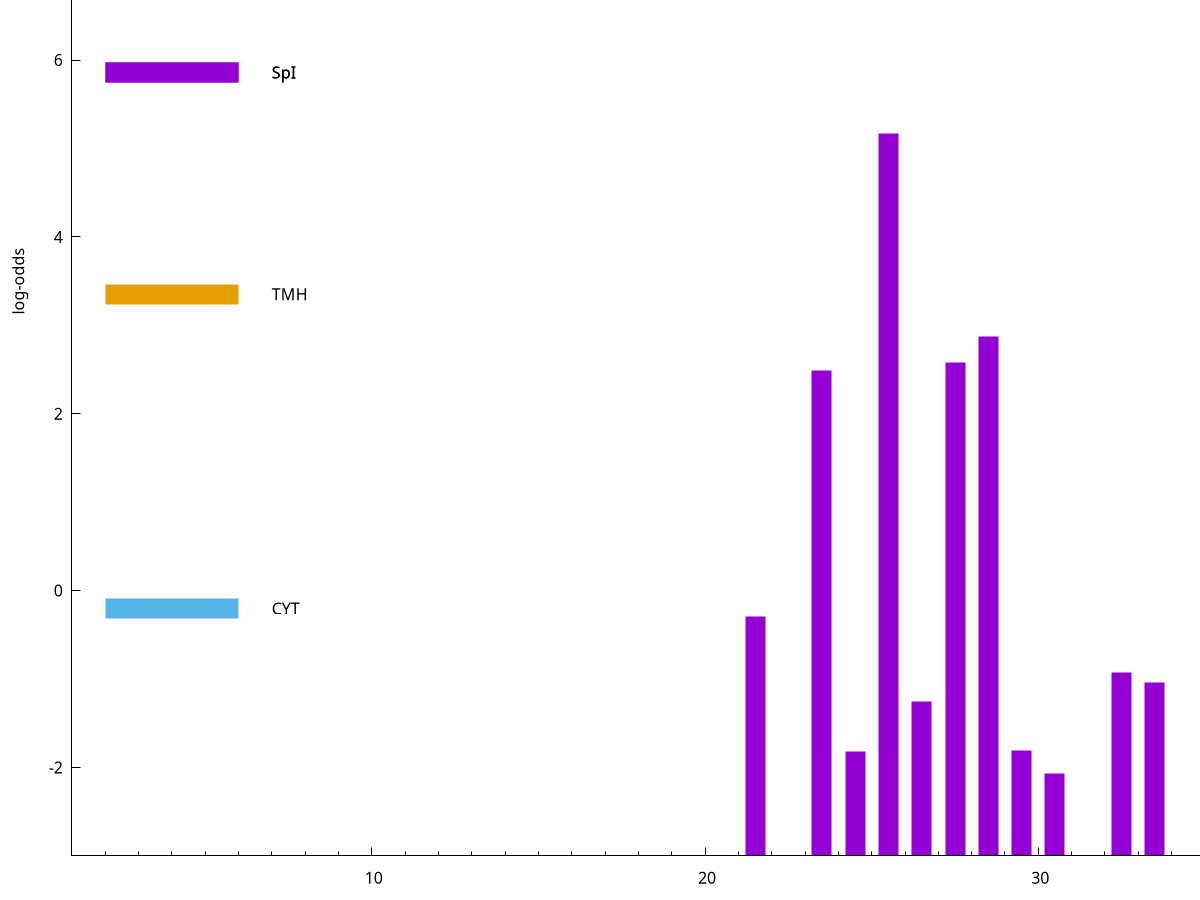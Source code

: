 set title "LipoP predictions for SRR5666485.gff"
set size 2., 1.4
set xrange [1:70] 
set mxtics 10
set yrange [-3:10]
set y2range [0:13]
set ylabel "log-odds"
set term postscript eps color solid "Helvetica" 30
set output "SRR5666485.gff17.eps"
set arrow from 2,5.85781 to 6,5.85781 nohead lt 1 lw 20
set label "SpI" at 7,5.85781
set arrow from 2,3.35237 to 6,3.35237 nohead lt 4 lw 20
set label "TMH" at 7,3.35237
set arrow from 2,-0.200913 to 6,-0.200913 nohead lt 3 lw 20
set label "CYT" at 7,-0.200913
set arrow from 2,5.85781 to 6,5.85781 nohead lt 1 lw 20
set label "SpI" at 7,5.85781
# NOTE: The scores below are the log-odds scores with the threshold
# NOTE: subtracted (a hack to make gnuplot make the histogram all
# NOTE: look nice).
plot "-" axes x1y2 title "" with impulses lt 1 lw 20
25.500000 8.163830
28.500000 5.871060
27.500000 5.585190
23.500000 5.493850
21.500000 2.707610
32.500000 2.073740
33.500000 1.957190
26.500000 1.749860
29.500000 1.190200
24.500000 1.181210
30.500000 0.934200
e
exit
